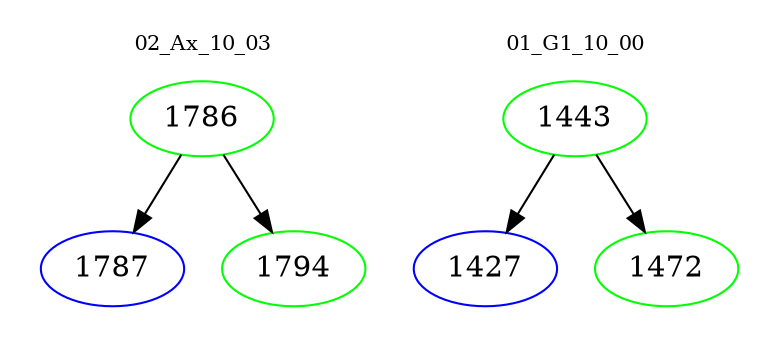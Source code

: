 digraph{
subgraph cluster_0 {
color = white
label = "02_Ax_10_03";
fontsize=10;
T0_1786 [label="1786", color="green"]
T0_1786 -> T0_1787 [color="black"]
T0_1787 [label="1787", color="blue"]
T0_1786 -> T0_1794 [color="black"]
T0_1794 [label="1794", color="green"]
}
subgraph cluster_1 {
color = white
label = "01_G1_10_00";
fontsize=10;
T1_1443 [label="1443", color="green"]
T1_1443 -> T1_1427 [color="black"]
T1_1427 [label="1427", color="blue"]
T1_1443 -> T1_1472 [color="black"]
T1_1472 [label="1472", color="green"]
}
}
